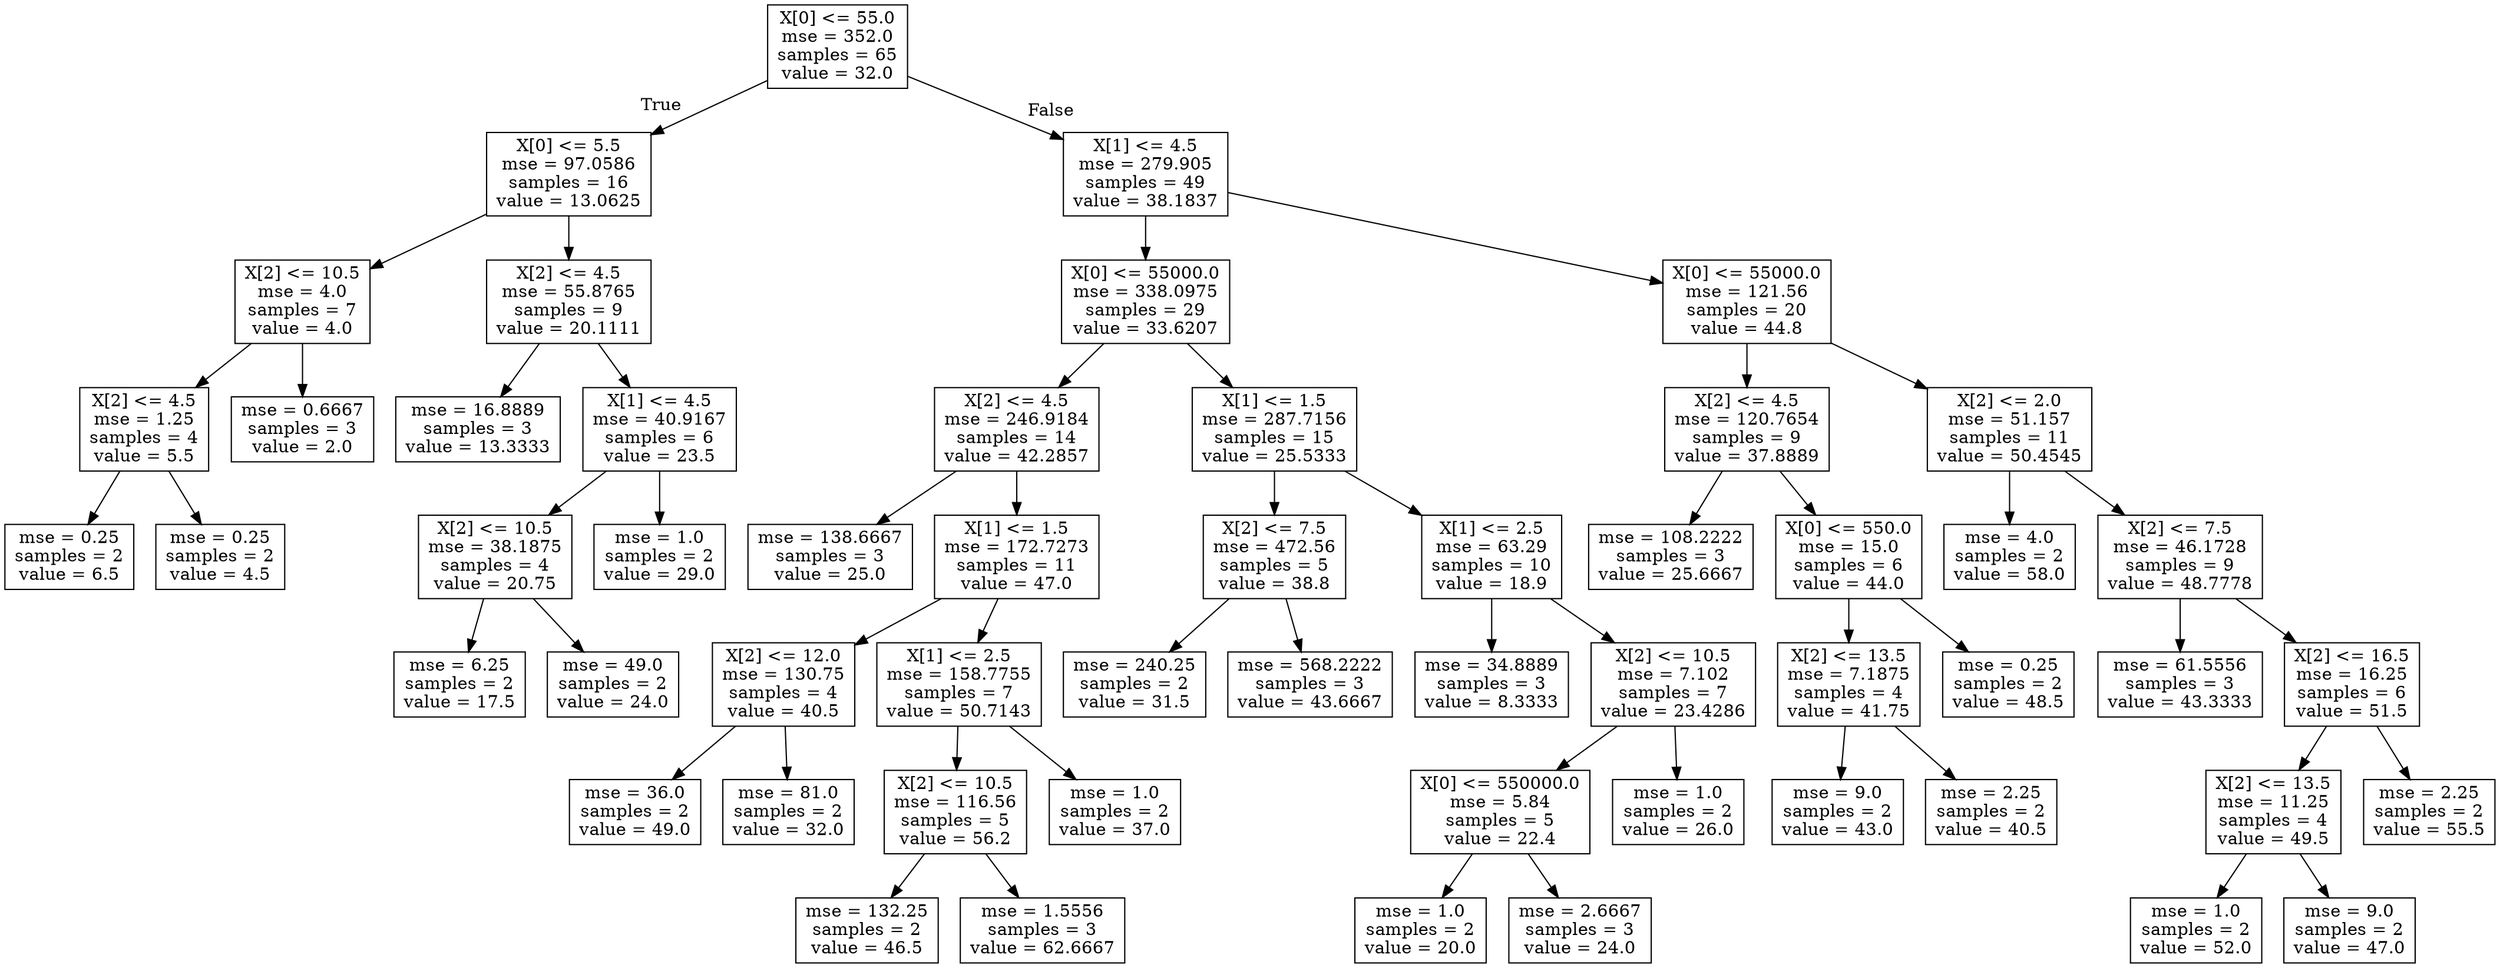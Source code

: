 digraph Tree {
node [shape=box] ;
0 [label="X[0] <= 55.0\nmse = 352.0\nsamples = 65\nvalue = 32.0"] ;
1 [label="X[0] <= 5.5\nmse = 97.0586\nsamples = 16\nvalue = 13.0625"] ;
0 -> 1 [labeldistance=2.5, labelangle=45, headlabel="True"] ;
2 [label="X[2] <= 10.5\nmse = 4.0\nsamples = 7\nvalue = 4.0"] ;
1 -> 2 ;
3 [label="X[2] <= 4.5\nmse = 1.25\nsamples = 4\nvalue = 5.5"] ;
2 -> 3 ;
4 [label="mse = 0.25\nsamples = 2\nvalue = 6.5"] ;
3 -> 4 ;
5 [label="mse = 0.25\nsamples = 2\nvalue = 4.5"] ;
3 -> 5 ;
6 [label="mse = 0.6667\nsamples = 3\nvalue = 2.0"] ;
2 -> 6 ;
7 [label="X[2] <= 4.5\nmse = 55.8765\nsamples = 9\nvalue = 20.1111"] ;
1 -> 7 ;
8 [label="mse = 16.8889\nsamples = 3\nvalue = 13.3333"] ;
7 -> 8 ;
9 [label="X[1] <= 4.5\nmse = 40.9167\nsamples = 6\nvalue = 23.5"] ;
7 -> 9 ;
10 [label="X[2] <= 10.5\nmse = 38.1875\nsamples = 4\nvalue = 20.75"] ;
9 -> 10 ;
11 [label="mse = 6.25\nsamples = 2\nvalue = 17.5"] ;
10 -> 11 ;
12 [label="mse = 49.0\nsamples = 2\nvalue = 24.0"] ;
10 -> 12 ;
13 [label="mse = 1.0\nsamples = 2\nvalue = 29.0"] ;
9 -> 13 ;
14 [label="X[1] <= 4.5\nmse = 279.905\nsamples = 49\nvalue = 38.1837"] ;
0 -> 14 [labeldistance=2.5, labelangle=-45, headlabel="False"] ;
15 [label="X[0] <= 55000.0\nmse = 338.0975\nsamples = 29\nvalue = 33.6207"] ;
14 -> 15 ;
16 [label="X[2] <= 4.5\nmse = 246.9184\nsamples = 14\nvalue = 42.2857"] ;
15 -> 16 ;
17 [label="mse = 138.6667\nsamples = 3\nvalue = 25.0"] ;
16 -> 17 ;
18 [label="X[1] <= 1.5\nmse = 172.7273\nsamples = 11\nvalue = 47.0"] ;
16 -> 18 ;
19 [label="X[2] <= 12.0\nmse = 130.75\nsamples = 4\nvalue = 40.5"] ;
18 -> 19 ;
20 [label="mse = 36.0\nsamples = 2\nvalue = 49.0"] ;
19 -> 20 ;
21 [label="mse = 81.0\nsamples = 2\nvalue = 32.0"] ;
19 -> 21 ;
22 [label="X[1] <= 2.5\nmse = 158.7755\nsamples = 7\nvalue = 50.7143"] ;
18 -> 22 ;
23 [label="X[2] <= 10.5\nmse = 116.56\nsamples = 5\nvalue = 56.2"] ;
22 -> 23 ;
24 [label="mse = 132.25\nsamples = 2\nvalue = 46.5"] ;
23 -> 24 ;
25 [label="mse = 1.5556\nsamples = 3\nvalue = 62.6667"] ;
23 -> 25 ;
26 [label="mse = 1.0\nsamples = 2\nvalue = 37.0"] ;
22 -> 26 ;
27 [label="X[1] <= 1.5\nmse = 287.7156\nsamples = 15\nvalue = 25.5333"] ;
15 -> 27 ;
28 [label="X[2] <= 7.5\nmse = 472.56\nsamples = 5\nvalue = 38.8"] ;
27 -> 28 ;
29 [label="mse = 240.25\nsamples = 2\nvalue = 31.5"] ;
28 -> 29 ;
30 [label="mse = 568.2222\nsamples = 3\nvalue = 43.6667"] ;
28 -> 30 ;
31 [label="X[1] <= 2.5\nmse = 63.29\nsamples = 10\nvalue = 18.9"] ;
27 -> 31 ;
32 [label="mse = 34.8889\nsamples = 3\nvalue = 8.3333"] ;
31 -> 32 ;
33 [label="X[2] <= 10.5\nmse = 7.102\nsamples = 7\nvalue = 23.4286"] ;
31 -> 33 ;
34 [label="X[0] <= 550000.0\nmse = 5.84\nsamples = 5\nvalue = 22.4"] ;
33 -> 34 ;
35 [label="mse = 1.0\nsamples = 2\nvalue = 20.0"] ;
34 -> 35 ;
36 [label="mse = 2.6667\nsamples = 3\nvalue = 24.0"] ;
34 -> 36 ;
37 [label="mse = 1.0\nsamples = 2\nvalue = 26.0"] ;
33 -> 37 ;
38 [label="X[0] <= 55000.0\nmse = 121.56\nsamples = 20\nvalue = 44.8"] ;
14 -> 38 ;
39 [label="X[2] <= 4.5\nmse = 120.7654\nsamples = 9\nvalue = 37.8889"] ;
38 -> 39 ;
40 [label="mse = 108.2222\nsamples = 3\nvalue = 25.6667"] ;
39 -> 40 ;
41 [label="X[0] <= 550.0\nmse = 15.0\nsamples = 6\nvalue = 44.0"] ;
39 -> 41 ;
42 [label="X[2] <= 13.5\nmse = 7.1875\nsamples = 4\nvalue = 41.75"] ;
41 -> 42 ;
43 [label="mse = 9.0\nsamples = 2\nvalue = 43.0"] ;
42 -> 43 ;
44 [label="mse = 2.25\nsamples = 2\nvalue = 40.5"] ;
42 -> 44 ;
45 [label="mse = 0.25\nsamples = 2\nvalue = 48.5"] ;
41 -> 45 ;
46 [label="X[2] <= 2.0\nmse = 51.157\nsamples = 11\nvalue = 50.4545"] ;
38 -> 46 ;
47 [label="mse = 4.0\nsamples = 2\nvalue = 58.0"] ;
46 -> 47 ;
48 [label="X[2] <= 7.5\nmse = 46.1728\nsamples = 9\nvalue = 48.7778"] ;
46 -> 48 ;
49 [label="mse = 61.5556\nsamples = 3\nvalue = 43.3333"] ;
48 -> 49 ;
50 [label="X[2] <= 16.5\nmse = 16.25\nsamples = 6\nvalue = 51.5"] ;
48 -> 50 ;
51 [label="X[2] <= 13.5\nmse = 11.25\nsamples = 4\nvalue = 49.5"] ;
50 -> 51 ;
52 [label="mse = 1.0\nsamples = 2\nvalue = 52.0"] ;
51 -> 52 ;
53 [label="mse = 9.0\nsamples = 2\nvalue = 47.0"] ;
51 -> 53 ;
54 [label="mse = 2.25\nsamples = 2\nvalue = 55.5"] ;
50 -> 54 ;
}